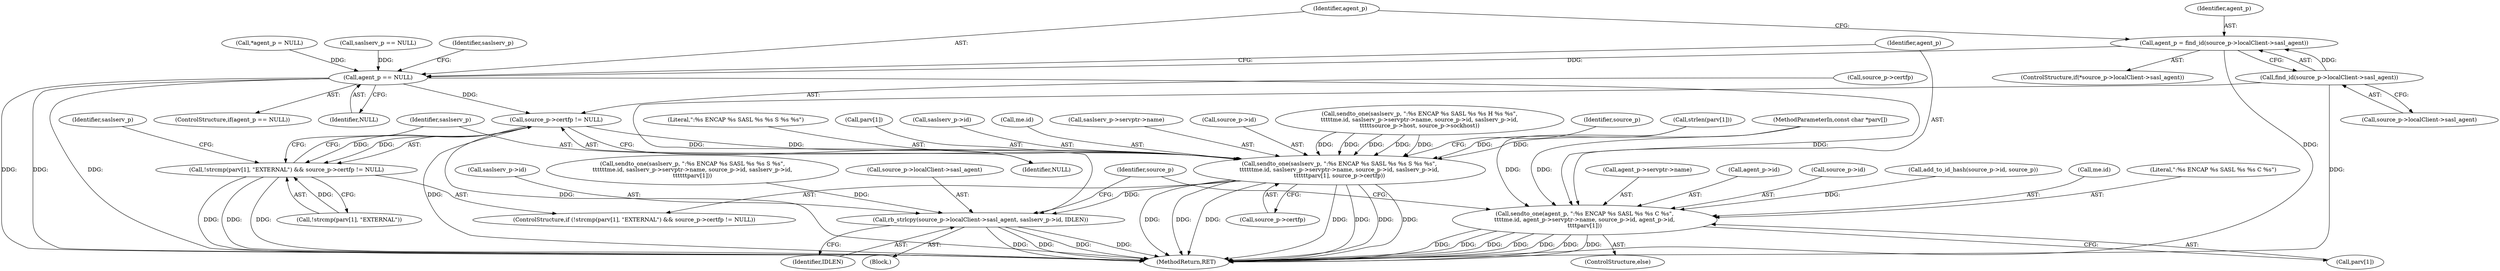 digraph "0_charybdis_818a3fda944b26d4814132cee14cfda4ea4aa824@pointer" {
"1000264" [label="(Call,agent_p = find_id(source_p->localClient->sasl_agent))"];
"1000266" [label="(Call,find_id(source_p->localClient->sasl_agent))"];
"1000273" [label="(Call,agent_p == NULL)"];
"1000308" [label="(Call,source_p->certfp != NULL)"];
"1000301" [label="(Call,!strcmp(parv[1], \"EXTERNAL\") && source_p->certfp != NULL)"];
"1000313" [label="(Call,sendto_one(saslserv_p, \":%s ENCAP %s SASL %s %s S %s %s\",\n\t\t\t\t\t\tme.id, saslserv_p->servptr->name, source_p->id, saslserv_p->id,\n\t\t\t\t\t\tparv[1], source_p->certfp))"];
"1000357" [label="(Call,rb_strlcpy(source_p->localClient->sasl_agent, saslserv_p->id, IDLEN))"];
"1000368" [label="(Call,sendto_one(agent_p, \":%s ENCAP %s SASL %s %s C %s\",\n\t\t\t\tme.id, agent_p->servptr->name, source_p->id, agent_p->id,\n\t\t\t\tparv[1]))"];
"1000267" [label="(Call,source_p->localClient->sasl_agent)"];
"1000312" [label="(Identifier,NULL)"];
"1000109" [label="(Call,*agent_p = NULL)"];
"1000275" [label="(Identifier,NULL)"];
"1000391" [label="(Identifier,source_p)"];
"1000368" [label="(Call,sendto_one(agent_p, \":%s ENCAP %s SASL %s %s C %s\",\n\t\t\t\tme.id, agent_p->servptr->name, source_p->id, agent_p->id,\n\t\t\t\tparv[1]))"];
"1000264" [label="(Call,agent_p = find_id(source_p->localClient->sasl_agent))"];
"1000167" [label="(Call,saslserv_p == NULL)"];
"1000327" [label="(Call,saslserv_p->id)"];
"1000257" [label="(ControlStructure,if(*source_p->localClient->sasl_agent))"];
"1000313" [label="(Call,sendto_one(saslserv_p, \":%s ENCAP %s SASL %s %s S %s %s\",\n\t\t\t\t\t\tme.id, saslserv_p->servptr->name, source_p->id, saslserv_p->id,\n\t\t\t\t\t\tparv[1], source_p->certfp))"];
"1000278" [label="(Identifier,saslserv_p)"];
"1000396" [label="(MethodReturn,RET)"];
"1000216" [label="(Call,strlen(parv[1]))"];
"1000300" [label="(ControlStructure,if (!strcmp(parv[1], \"EXTERNAL\") && source_p->certfp != NULL))"];
"1000358" [label="(Call,source_p->localClient->sasl_agent)"];
"1000252" [label="(Call,add_to_id_hash(source_p->id, source_p))"];
"1000369" [label="(Identifier,agent_p)"];
"1000316" [label="(Call,me.id)"];
"1000319" [label="(Call,saslserv_p->servptr->name)"];
"1000314" [label="(Identifier,saslserv_p)"];
"1000374" [label="(Call,agent_p->servptr->name)"];
"1000324" [label="(Call,source_p->id)"];
"1000382" [label="(Call,agent_p->id)"];
"1000277" [label="(Call,sendto_one(saslserv_p, \":%s ENCAP %s SASL %s %s H %s %s\",\n\t\t\t\t\tme.id, saslserv_p->servptr->name, source_p->id, saslserv_p->id,\n\t\t\t\t\tsource_p->host, source_p->sockhost))"];
"1000379" [label="(Call,source_p->id)"];
"1000367" [label="(ControlStructure,else)"];
"1000301" [label="(Call,!strcmp(parv[1], \"EXTERNAL\") && source_p->certfp != NULL)"];
"1000309" [label="(Call,source_p->certfp)"];
"1000360" [label="(Identifier,source_p)"];
"1000366" [label="(Identifier,IDLEN)"];
"1000315" [label="(Literal,\":%s ENCAP %s SASL %s %s S %s %s\")"];
"1000363" [label="(Call,saslserv_p->id)"];
"1000338" [label="(Identifier,saslserv_p)"];
"1000106" [label="(MethodParameterIn,const char *parv[])"];
"1000265" [label="(Identifier,agent_p)"];
"1000274" [label="(Identifier,agent_p)"];
"1000337" [label="(Call,sendto_one(saslserv_p, \":%s ENCAP %s SASL %s %s S %s\",\n\t\t\t\t\t\tme.id, saslserv_p->servptr->name, source_p->id, saslserv_p->id,\n\t\t\t\t\t\tparv[1]))"];
"1000273" [label="(Call,agent_p == NULL)"];
"1000357" [label="(Call,rb_strlcpy(source_p->localClient->sasl_agent, saslserv_p->id, IDLEN))"];
"1000308" [label="(Call,source_p->certfp != NULL)"];
"1000333" [label="(Call,source_p->certfp)"];
"1000272" [label="(ControlStructure,if(agent_p == NULL))"];
"1000371" [label="(Call,me.id)"];
"1000266" [label="(Call,find_id(source_p->localClient->sasl_agent))"];
"1000276" [label="(Block,)"];
"1000302" [label="(Call,!strcmp(parv[1], \"EXTERNAL\"))"];
"1000330" [label="(Call,parv[1])"];
"1000370" [label="(Literal,\":%s ENCAP %s SASL %s %s C %s\")"];
"1000385" [label="(Call,parv[1])"];
"1000264" -> "1000257"  [label="AST: "];
"1000264" -> "1000266"  [label="CFG: "];
"1000265" -> "1000264"  [label="AST: "];
"1000266" -> "1000264"  [label="AST: "];
"1000274" -> "1000264"  [label="CFG: "];
"1000264" -> "1000396"  [label="DDG: "];
"1000266" -> "1000264"  [label="DDG: "];
"1000264" -> "1000273"  [label="DDG: "];
"1000266" -> "1000267"  [label="CFG: "];
"1000267" -> "1000266"  [label="AST: "];
"1000266" -> "1000396"  [label="DDG: "];
"1000266" -> "1000357"  [label="DDG: "];
"1000273" -> "1000272"  [label="AST: "];
"1000273" -> "1000275"  [label="CFG: "];
"1000274" -> "1000273"  [label="AST: "];
"1000275" -> "1000273"  [label="AST: "];
"1000278" -> "1000273"  [label="CFG: "];
"1000369" -> "1000273"  [label="CFG: "];
"1000273" -> "1000396"  [label="DDG: "];
"1000273" -> "1000396"  [label="DDG: "];
"1000273" -> "1000396"  [label="DDG: "];
"1000109" -> "1000273"  [label="DDG: "];
"1000167" -> "1000273"  [label="DDG: "];
"1000273" -> "1000308"  [label="DDG: "];
"1000273" -> "1000368"  [label="DDG: "];
"1000308" -> "1000301"  [label="AST: "];
"1000308" -> "1000312"  [label="CFG: "];
"1000309" -> "1000308"  [label="AST: "];
"1000312" -> "1000308"  [label="AST: "];
"1000301" -> "1000308"  [label="CFG: "];
"1000308" -> "1000396"  [label="DDG: "];
"1000308" -> "1000396"  [label="DDG: "];
"1000308" -> "1000301"  [label="DDG: "];
"1000308" -> "1000301"  [label="DDG: "];
"1000308" -> "1000313"  [label="DDG: "];
"1000301" -> "1000300"  [label="AST: "];
"1000301" -> "1000302"  [label="CFG: "];
"1000302" -> "1000301"  [label="AST: "];
"1000314" -> "1000301"  [label="CFG: "];
"1000338" -> "1000301"  [label="CFG: "];
"1000301" -> "1000396"  [label="DDG: "];
"1000301" -> "1000396"  [label="DDG: "];
"1000301" -> "1000396"  [label="DDG: "];
"1000302" -> "1000301"  [label="DDG: "];
"1000313" -> "1000300"  [label="AST: "];
"1000313" -> "1000333"  [label="CFG: "];
"1000314" -> "1000313"  [label="AST: "];
"1000315" -> "1000313"  [label="AST: "];
"1000316" -> "1000313"  [label="AST: "];
"1000319" -> "1000313"  [label="AST: "];
"1000324" -> "1000313"  [label="AST: "];
"1000327" -> "1000313"  [label="AST: "];
"1000330" -> "1000313"  [label="AST: "];
"1000333" -> "1000313"  [label="AST: "];
"1000360" -> "1000313"  [label="CFG: "];
"1000313" -> "1000396"  [label="DDG: "];
"1000313" -> "1000396"  [label="DDG: "];
"1000313" -> "1000396"  [label="DDG: "];
"1000313" -> "1000396"  [label="DDG: "];
"1000313" -> "1000396"  [label="DDG: "];
"1000313" -> "1000396"  [label="DDG: "];
"1000313" -> "1000396"  [label="DDG: "];
"1000277" -> "1000313"  [label="DDG: "];
"1000277" -> "1000313"  [label="DDG: "];
"1000277" -> "1000313"  [label="DDG: "];
"1000277" -> "1000313"  [label="DDG: "];
"1000277" -> "1000313"  [label="DDG: "];
"1000106" -> "1000313"  [label="DDG: "];
"1000216" -> "1000313"  [label="DDG: "];
"1000313" -> "1000357"  [label="DDG: "];
"1000357" -> "1000276"  [label="AST: "];
"1000357" -> "1000366"  [label="CFG: "];
"1000358" -> "1000357"  [label="AST: "];
"1000363" -> "1000357"  [label="AST: "];
"1000366" -> "1000357"  [label="AST: "];
"1000391" -> "1000357"  [label="CFG: "];
"1000357" -> "1000396"  [label="DDG: "];
"1000357" -> "1000396"  [label="DDG: "];
"1000357" -> "1000396"  [label="DDG: "];
"1000357" -> "1000396"  [label="DDG: "];
"1000337" -> "1000357"  [label="DDG: "];
"1000368" -> "1000367"  [label="AST: "];
"1000368" -> "1000385"  [label="CFG: "];
"1000369" -> "1000368"  [label="AST: "];
"1000370" -> "1000368"  [label="AST: "];
"1000371" -> "1000368"  [label="AST: "];
"1000374" -> "1000368"  [label="AST: "];
"1000379" -> "1000368"  [label="AST: "];
"1000382" -> "1000368"  [label="AST: "];
"1000385" -> "1000368"  [label="AST: "];
"1000391" -> "1000368"  [label="CFG: "];
"1000368" -> "1000396"  [label="DDG: "];
"1000368" -> "1000396"  [label="DDG: "];
"1000368" -> "1000396"  [label="DDG: "];
"1000368" -> "1000396"  [label="DDG: "];
"1000368" -> "1000396"  [label="DDG: "];
"1000368" -> "1000396"  [label="DDG: "];
"1000368" -> "1000396"  [label="DDG: "];
"1000252" -> "1000368"  [label="DDG: "];
"1000216" -> "1000368"  [label="DDG: "];
"1000106" -> "1000368"  [label="DDG: "];
}
